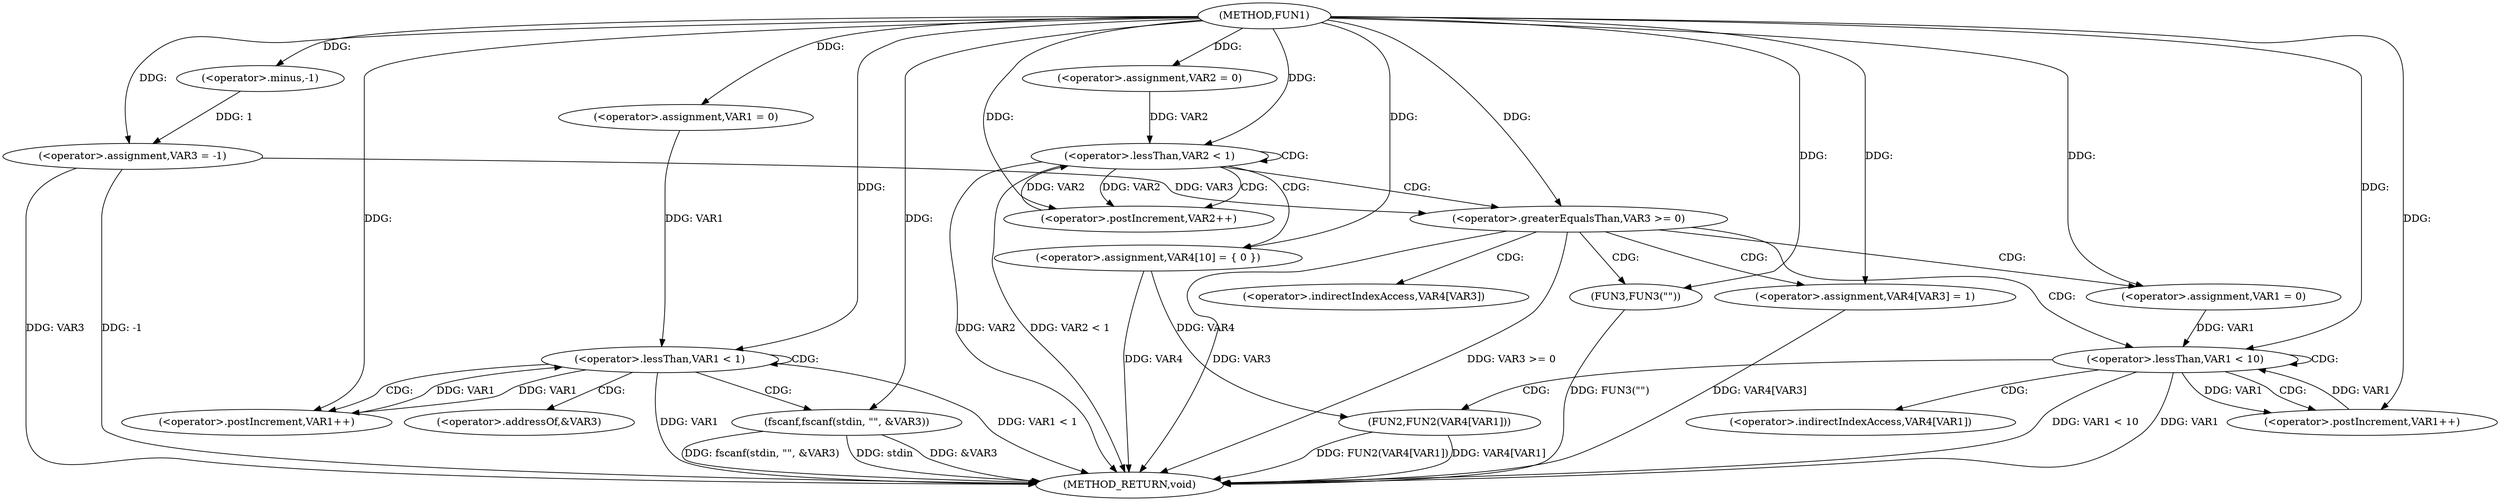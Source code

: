 digraph FUN1 {  
"1000100" [label = "(METHOD,FUN1)" ]
"1000167" [label = "(METHOD_RETURN,void)" ]
"1000105" [label = "(<operator>.assignment,VAR3 = -1)" ]
"1000107" [label = "(<operator>.minus,-1)" ]
"1000110" [label = "(<operator>.assignment,VAR1 = 0)" ]
"1000113" [label = "(<operator>.lessThan,VAR1 < 1)" ]
"1000116" [label = "(<operator>.postIncrement,VAR1++)" ]
"1000119" [label = "(fscanf,fscanf(stdin, \"\", &VAR3))" ]
"1000125" [label = "(<operator>.assignment,VAR2 = 0)" ]
"1000128" [label = "(<operator>.lessThan,VAR2 < 1)" ]
"1000131" [label = "(<operator>.postIncrement,VAR2++)" ]
"1000137" [label = "(<operator>.assignment,VAR4[10] = { 0 })" ]
"1000140" [label = "(<operator>.greaterEqualsThan,VAR3 >= 0)" ]
"1000144" [label = "(<operator>.assignment,VAR4[VAR3] = 1)" ]
"1000150" [label = "(<operator>.assignment,VAR1 = 0)" ]
"1000153" [label = "(<operator>.lessThan,VAR1 < 10)" ]
"1000156" [label = "(<operator>.postIncrement,VAR1++)" ]
"1000159" [label = "(FUN2,FUN2(VAR4[VAR1]))" ]
"1000165" [label = "(FUN3,FUN3(\"\"))" ]
"1000122" [label = "(<operator>.addressOf,&VAR3)" ]
"1000145" [label = "(<operator>.indirectIndexAccess,VAR4[VAR3])" ]
"1000160" [label = "(<operator>.indirectIndexAccess,VAR4[VAR1])" ]
  "1000159" -> "1000167"  [ label = "DDG: FUN2(VAR4[VAR1])"] 
  "1000105" -> "1000167"  [ label = "DDG: -1"] 
  "1000140" -> "1000167"  [ label = "DDG: VAR3"] 
  "1000140" -> "1000167"  [ label = "DDG: VAR3 >= 0"] 
  "1000153" -> "1000167"  [ label = "DDG: VAR1 < 10"] 
  "1000153" -> "1000167"  [ label = "DDG: VAR1"] 
  "1000119" -> "1000167"  [ label = "DDG: fscanf(stdin, \"\", &VAR3)"] 
  "1000113" -> "1000167"  [ label = "DDG: VAR1"] 
  "1000159" -> "1000167"  [ label = "DDG: VAR4[VAR1]"] 
  "1000128" -> "1000167"  [ label = "DDG: VAR2"] 
  "1000113" -> "1000167"  [ label = "DDG: VAR1 < 1"] 
  "1000119" -> "1000167"  [ label = "DDG: stdin"] 
  "1000119" -> "1000167"  [ label = "DDG: &VAR3"] 
  "1000144" -> "1000167"  [ label = "DDG: VAR4[VAR3]"] 
  "1000137" -> "1000167"  [ label = "DDG: VAR4"] 
  "1000128" -> "1000167"  [ label = "DDG: VAR2 < 1"] 
  "1000105" -> "1000167"  [ label = "DDG: VAR3"] 
  "1000165" -> "1000167"  [ label = "DDG: FUN3(\"\")"] 
  "1000107" -> "1000105"  [ label = "DDG: 1"] 
  "1000100" -> "1000105"  [ label = "DDG: "] 
  "1000100" -> "1000107"  [ label = "DDG: "] 
  "1000100" -> "1000110"  [ label = "DDG: "] 
  "1000116" -> "1000113"  [ label = "DDG: VAR1"] 
  "1000110" -> "1000113"  [ label = "DDG: VAR1"] 
  "1000100" -> "1000113"  [ label = "DDG: "] 
  "1000113" -> "1000116"  [ label = "DDG: VAR1"] 
  "1000100" -> "1000116"  [ label = "DDG: "] 
  "1000100" -> "1000119"  [ label = "DDG: "] 
  "1000100" -> "1000125"  [ label = "DDG: "] 
  "1000125" -> "1000128"  [ label = "DDG: VAR2"] 
  "1000131" -> "1000128"  [ label = "DDG: VAR2"] 
  "1000100" -> "1000128"  [ label = "DDG: "] 
  "1000128" -> "1000131"  [ label = "DDG: VAR2"] 
  "1000100" -> "1000131"  [ label = "DDG: "] 
  "1000100" -> "1000137"  [ label = "DDG: "] 
  "1000105" -> "1000140"  [ label = "DDG: VAR3"] 
  "1000100" -> "1000140"  [ label = "DDG: "] 
  "1000100" -> "1000144"  [ label = "DDG: "] 
  "1000100" -> "1000150"  [ label = "DDG: "] 
  "1000150" -> "1000153"  [ label = "DDG: VAR1"] 
  "1000156" -> "1000153"  [ label = "DDG: VAR1"] 
  "1000100" -> "1000153"  [ label = "DDG: "] 
  "1000153" -> "1000156"  [ label = "DDG: VAR1"] 
  "1000100" -> "1000156"  [ label = "DDG: "] 
  "1000137" -> "1000159"  [ label = "DDG: VAR4"] 
  "1000100" -> "1000165"  [ label = "DDG: "] 
  "1000113" -> "1000116"  [ label = "CDG: "] 
  "1000113" -> "1000113"  [ label = "CDG: "] 
  "1000113" -> "1000119"  [ label = "CDG: "] 
  "1000113" -> "1000122"  [ label = "CDG: "] 
  "1000128" -> "1000131"  [ label = "CDG: "] 
  "1000128" -> "1000128"  [ label = "CDG: "] 
  "1000128" -> "1000137"  [ label = "CDG: "] 
  "1000128" -> "1000140"  [ label = "CDG: "] 
  "1000140" -> "1000153"  [ label = "CDG: "] 
  "1000140" -> "1000145"  [ label = "CDG: "] 
  "1000140" -> "1000150"  [ label = "CDG: "] 
  "1000140" -> "1000144"  [ label = "CDG: "] 
  "1000140" -> "1000165"  [ label = "CDG: "] 
  "1000153" -> "1000153"  [ label = "CDG: "] 
  "1000153" -> "1000159"  [ label = "CDG: "] 
  "1000153" -> "1000156"  [ label = "CDG: "] 
  "1000153" -> "1000160"  [ label = "CDG: "] 
}
